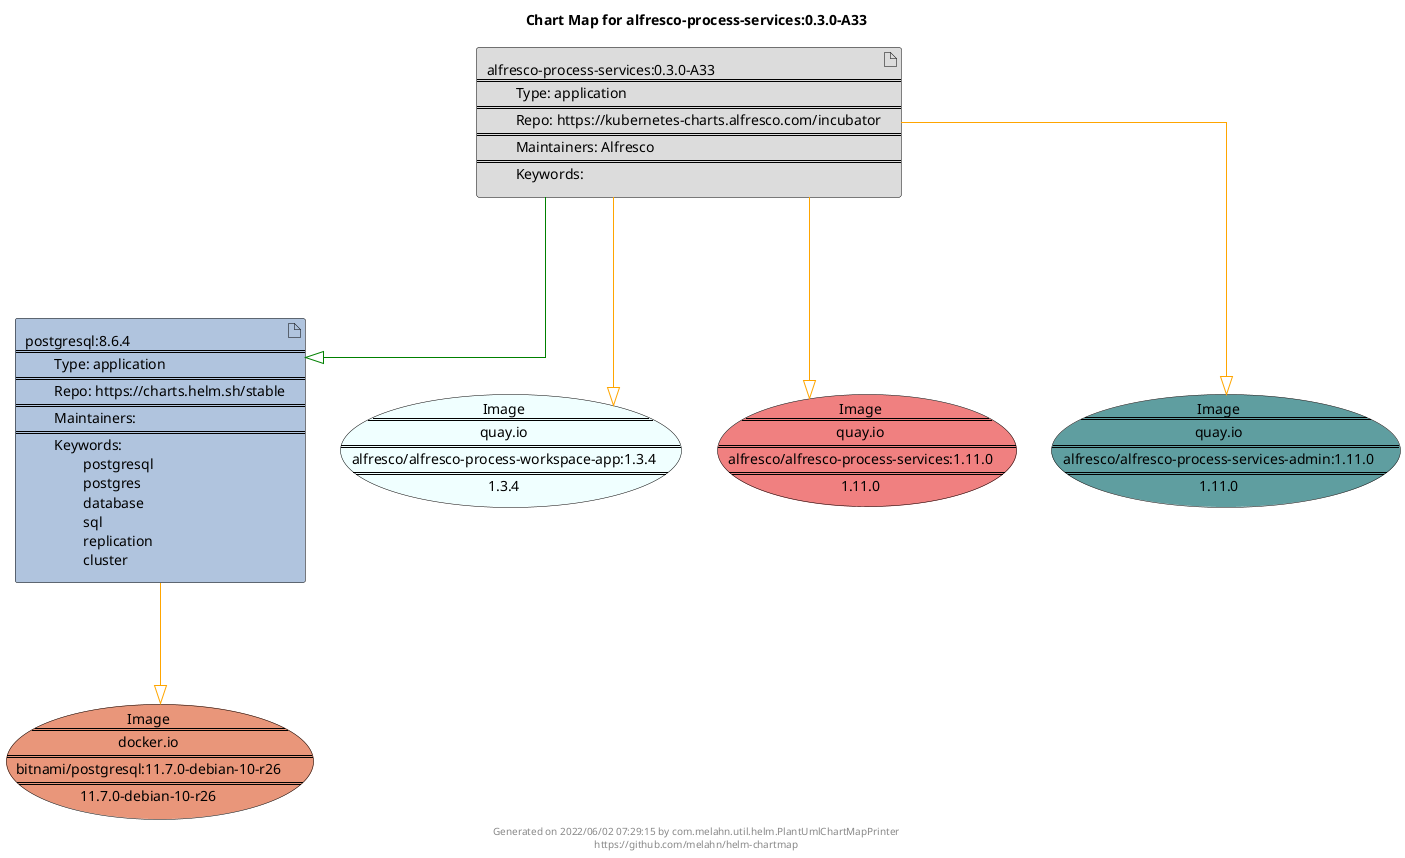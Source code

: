 @startuml
skinparam linetype ortho
skinparam backgroundColor white
skinparam usecaseBorderColor black
skinparam usecaseArrowColor LightSlateGray
skinparam artifactBorderColor black
skinparam artifactArrowColor LightSlateGray

title Chart Map for alfresco-process-services:0.3.0-A33

'There are 2 referenced Helm Charts
artifact "postgresql:8.6.4\n====\n\tType: application\n====\n\tRepo: https://charts.helm.sh/stable\n====\n\tMaintainers: \n====\n\tKeywords: \n\t\tpostgresql\n\t\tpostgres\n\t\tdatabase\n\t\tsql\n\t\treplication\n\t\tcluster" as postgresql_8_6_4 #LightSteelBlue
artifact "alfresco-process-services:0.3.0-A33\n====\n\tType: application\n====\n\tRepo: https://kubernetes-charts.alfresco.com/incubator\n====\n\tMaintainers: Alfresco\n====\n\tKeywords: " as alfresco_process_services_0_3_0_A33 #Gainsboro

'There are 4 referenced Docker Images
usecase "Image\n====\nquay.io\n====\nalfresco/alfresco-process-workspace-app:1.3.4\n====\n1.3.4" as quay_io_alfresco_alfresco_process_workspace_app_1_3_4 #Azure
usecase "Image\n====\nquay.io\n====\nalfresco/alfresco-process-services:1.11.0\n====\n1.11.0" as quay_io_alfresco_alfresco_process_services_1_11_0 #LightCoral
usecase "Image\n====\ndocker.io\n====\nbitnami/postgresql:11.7.0-debian-10-r26\n====\n11.7.0-debian-10-r26" as docker_io_bitnami_postgresql_11_7_0_debian_10_r26 #DarkSalmon
usecase "Image\n====\nquay.io\n====\nalfresco/alfresco-process-services-admin:1.11.0\n====\n1.11.0" as quay_io_alfresco_alfresco_process_services_admin_1_11_0 #CadetBlue

'Chart Dependencies
alfresco_process_services_0_3_0_A33--[#green]-|>postgresql_8_6_4
postgresql_8_6_4--[#orange]-|>docker_io_bitnami_postgresql_11_7_0_debian_10_r26
alfresco_process_services_0_3_0_A33--[#orange]-|>quay_io_alfresco_alfresco_process_services_admin_1_11_0
alfresco_process_services_0_3_0_A33--[#orange]-|>quay_io_alfresco_alfresco_process_workspace_app_1_3_4
alfresco_process_services_0_3_0_A33--[#orange]-|>quay_io_alfresco_alfresco_process_services_1_11_0

center footer Generated on 2022/06/02 07:29:15 by com.melahn.util.helm.PlantUmlChartMapPrinter\nhttps://github.com/melahn/helm-chartmap
@enduml
